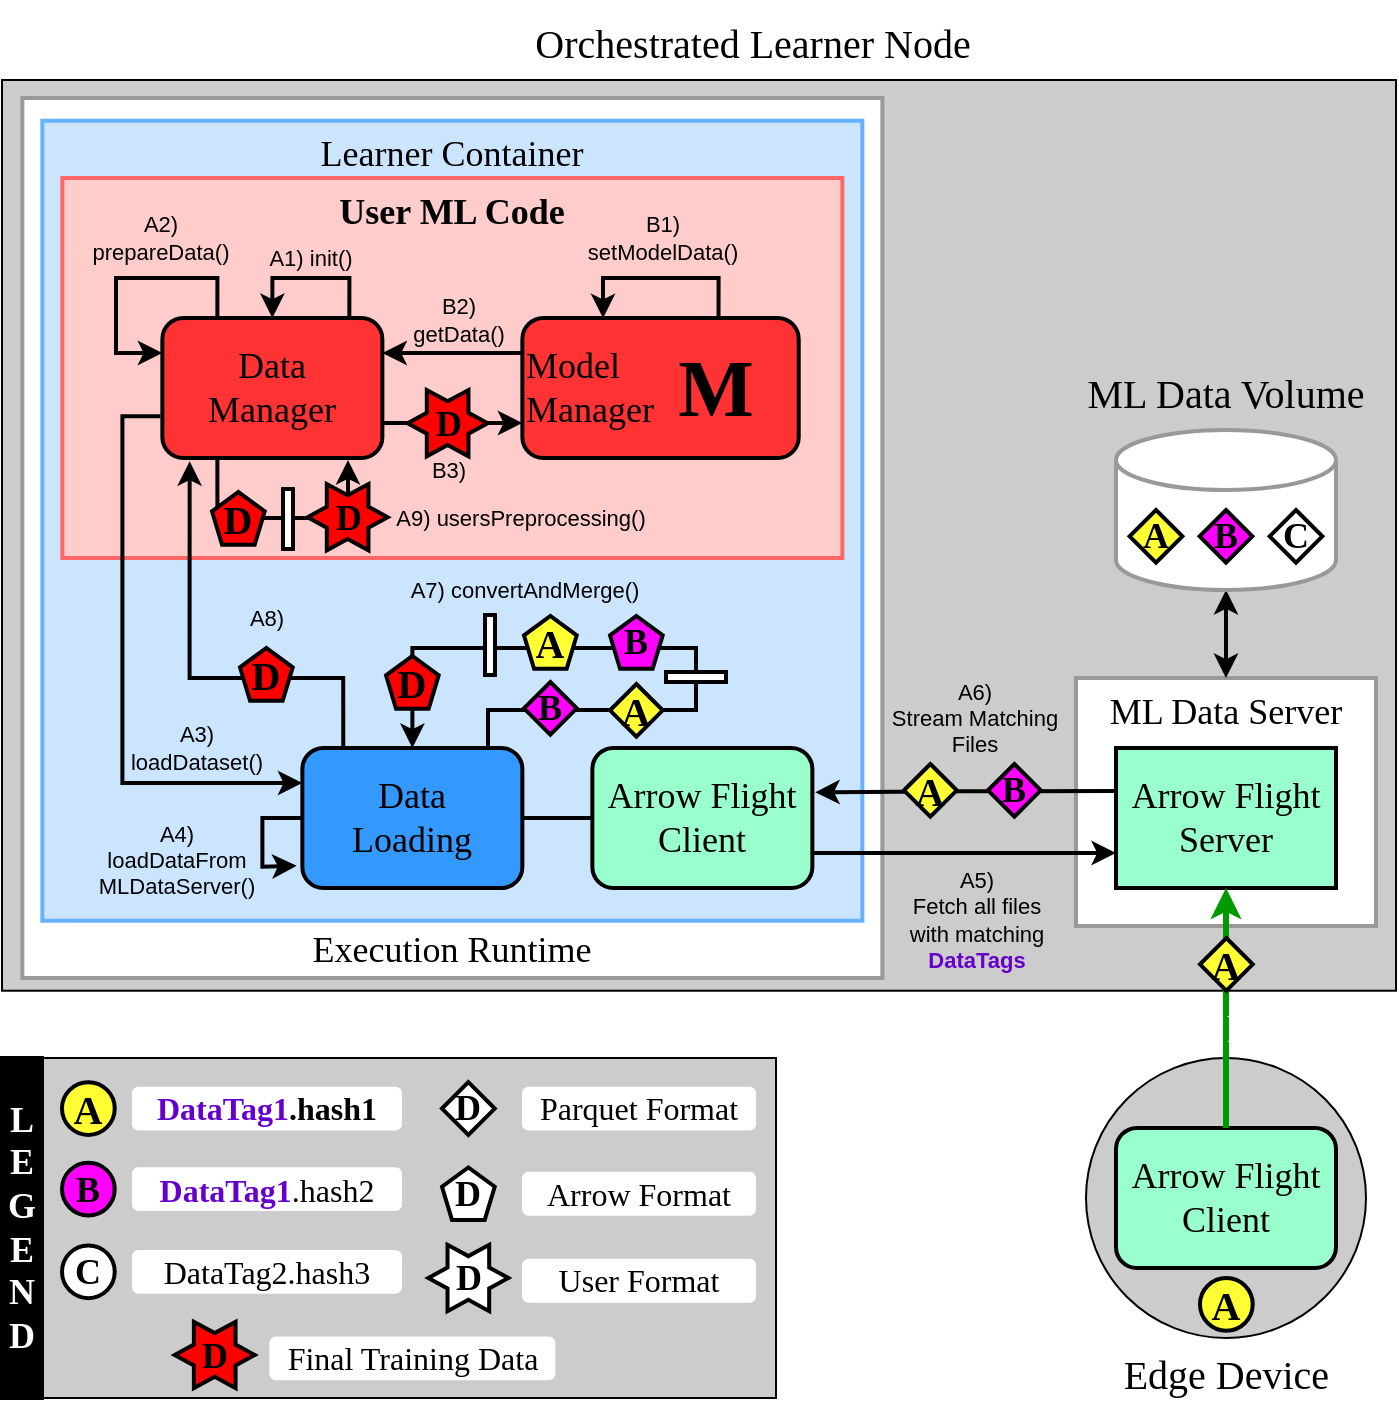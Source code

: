 <mxfile version="25.0.2">
  <diagram name="Page-1" id="QbVM-qhq_BF2LXNoguQ5">
    <mxGraphModel dx="1195" dy="697" grid="1" gridSize="10" guides="1" tooltips="1" connect="1" arrows="1" fold="1" page="1" pageScale="1" pageWidth="850" pageHeight="1100" math="0" shadow="0">
      <root>
        <mxCell id="0" />
        <mxCell id="1" parent="0" />
        <mxCell id="mEob46jThGOG9od_VYb--470" value="Orchestrated Learner Node" style="text;align=center;verticalAlign=middle;resizable=0;points=[];autosize=1;strokeColor=none;fillColor=none;fontStyle=0;fontSize=20;fontFamily=CMU Sans Serif;" vertex="1" parent="1">
          <mxGeometry x="383.5" y="71" width="250" height="40" as="geometry" />
        </mxCell>
        <mxCell id="mEob46jThGOG9od_VYb--464" value="" style="rounded=0;whiteSpace=wrap;html=1;fontStyle=0;fontFamily=CMU Sans Serif;fillColor=#cccccc;" vertex="1" parent="1">
          <mxGeometry x="133" y="111" width="697" height="455.36" as="geometry" />
        </mxCell>
        <mxCell id="mEob46jThGOG9od_VYb--539" value="" style="rounded=0;whiteSpace=wrap;html=1;fontStyle=0;fontFamily=CMU Sans Serif;fillColor=#CCCCCC;shape=ellipse;perimeter=ellipsePerimeter;aspect=fixed;" vertex="1" parent="1">
          <mxGeometry x="675" y="600" width="140" height="140" as="geometry" />
        </mxCell>
        <mxCell id="mEob46jThGOG9od_VYb--540" value="Edge Device" style="text;align=center;verticalAlign=middle;resizable=0;points=[];autosize=1;strokeColor=none;fillColor=none;fontStyle=0;fontSize=20;fontFamily=CMU Sans Serif;" vertex="1" parent="1">
          <mxGeometry x="680.18" y="736.36" width="130" height="40" as="geometry" />
        </mxCell>
        <mxCell id="mEob46jThGOG9od_VYb--538" value="&lt;font color=&quot;#000000&quot; style=&quot;font-size: 18px;&quot;&gt;Arrow Flight&lt;/font&gt;&lt;div&gt;&lt;font color=&quot;#000000&quot; style=&quot;font-size: 18px;&quot;&gt;Client&lt;/font&gt;&lt;/div&gt;" style="rounded=1;whiteSpace=wrap;html=1;fillColor=#99FFCC;strokeColor=#000000;fontStyle=0;fontFamily=CMU Sans Serif;strokeWidth=2;" vertex="1" parent="1">
          <mxGeometry x="690" y="635" width="110" height="70" as="geometry" />
        </mxCell>
        <mxCell id="mEob46jThGOG9od_VYb--541" value="&lt;font color=&quot;#000000&quot; style=&quot;font-size: 18px;&quot;&gt;ML Data Server&lt;/font&gt;" style="rounded=0;whiteSpace=wrap;html=1;fillColor=#FFFFFF;strokeColor=#999999;fontStyle=0;fontFamily=CMU Sans Serif;strokeWidth=2;verticalAlign=top;" vertex="1" parent="1">
          <mxGeometry x="670" y="410" width="150" height="124" as="geometry" />
        </mxCell>
        <mxCell id="mEob46jThGOG9od_VYb--546" style="edgeStyle=orthogonalEdgeStyle;rounded=0;orthogonalLoop=1;jettySize=auto;html=1;entryX=0.5;entryY=0;entryDx=0;entryDy=0;fontColor=#000000;strokeColor=#000000;startArrow=classic;startFill=1;strokeWidth=2;fontFamily=CMU Sans Serif;" edge="1" parent="1" source="mEob46jThGOG9od_VYb--542" target="mEob46jThGOG9od_VYb--541">
          <mxGeometry relative="1" as="geometry" />
        </mxCell>
        <mxCell id="mEob46jThGOG9od_VYb--542" value="" style="rounded=0;whiteSpace=wrap;html=1;fillColor=#FFFFFF;strokeColor=#999999;fontStyle=0;fontFamily=CMU Sans Serif;strokeWidth=2;shape=cylinder3;boundedLbl=1;backgroundOutline=1;size=15;" vertex="1" parent="1">
          <mxGeometry x="690" y="286" width="110" height="80" as="geometry" />
        </mxCell>
        <mxCell id="mEob46jThGOG9od_VYb--545" value="&lt;font color=&quot;#000000&quot; style=&quot;font-size: 18px;&quot;&gt;Arrow Flight&lt;/font&gt;&lt;div&gt;&lt;font color=&quot;#000000&quot; style=&quot;font-size: 18px;&quot;&gt;Server&lt;/font&gt;&lt;/div&gt;" style="rounded=0;whiteSpace=wrap;html=1;fillColor=#99FFCC;strokeColor=#000000;fontStyle=0;fontFamily=CMU Sans Serif;strokeWidth=2;" vertex="1" parent="1">
          <mxGeometry x="690" y="445" width="110" height="70" as="geometry" />
        </mxCell>
        <mxCell id="mEob46jThGOG9od_VYb--547" style="edgeStyle=orthogonalEdgeStyle;rounded=0;orthogonalLoop=1;jettySize=auto;html=1;entryX=0.5;entryY=1;entryDx=0;entryDy=0;strokeWidth=3;strokeColor=#009900;fontFamily=CMU Sans Serif;exitX=0.5;exitY=0;exitDx=0;exitDy=0;" edge="1" parent="1" source="mEob46jThGOG9od_VYb--538" target="mEob46jThGOG9od_VYb--545">
          <mxGeometry relative="1" as="geometry" />
        </mxCell>
        <mxCell id="mEob46jThGOG9od_VYb--548" value="&lt;font color=&quot;#000000&quot; style=&quot;font-size: 18px;&quot;&gt;Execution Runtime&lt;/font&gt;" style="rounded=0;whiteSpace=wrap;html=1;fillColor=#FFFFFF;strokeColor=#999999;fontStyle=0;fontFamily=CMU Sans Serif;strokeWidth=2;verticalAlign=bottom;" vertex="1" parent="1">
          <mxGeometry x="143.18" y="120" width="430" height="440" as="geometry" />
        </mxCell>
        <mxCell id="mEob46jThGOG9od_VYb--549" value="&lt;font color=&quot;#000000&quot; style=&quot;font-size: 18px;&quot;&gt;Learner Container&lt;/font&gt;" style="rounded=0;whiteSpace=wrap;html=1;fillColor=#CCE5FF;strokeColor=#66B2FF;fontStyle=0;fontFamily=CMU Sans Serif;strokeWidth=2;verticalAlign=top;" vertex="1" parent="1">
          <mxGeometry x="153.18" y="131.36" width="410" height="400" as="geometry" />
        </mxCell>
        <mxCell id="mEob46jThGOG9od_VYb--550" value="&lt;font color=&quot;#000000&quot; style=&quot;font-size: 18px;&quot;&gt;&lt;b&gt;User ML Code&lt;/b&gt;&lt;/font&gt;" style="rounded=0;whiteSpace=wrap;html=1;fillColor=#FFCCCC;strokeColor=#FF6666;fontStyle=0;fontFamily=CMU Sans Serif;strokeWidth=2;verticalAlign=top;" vertex="1" parent="1">
          <mxGeometry x="163.18" y="160" width="390" height="190" as="geometry" />
        </mxCell>
        <mxCell id="mEob46jThGOG9od_VYb--557" style="edgeStyle=orthogonalEdgeStyle;rounded=0;orthogonalLoop=1;jettySize=auto;html=1;entryX=1;entryY=0.5;entryDx=0;entryDy=0;strokeWidth=2;strokeColor=#000000;endArrow=none;endFill=0;fontFamily=CMU Sans Serif;" edge="1" parent="1" source="mEob46jThGOG9od_VYb--552" target="mEob46jThGOG9od_VYb--553">
          <mxGeometry relative="1" as="geometry" />
        </mxCell>
        <mxCell id="mEob46jThGOG9od_VYb--623" style="edgeStyle=orthogonalEdgeStyle;rounded=0;orthogonalLoop=1;jettySize=auto;html=1;entryX=0;entryY=0.75;entryDx=0;entryDy=0;exitX=1;exitY=0.75;exitDx=0;exitDy=0;strokeWidth=2;strokeColor=#000000;" edge="1" parent="1" source="mEob46jThGOG9od_VYb--552" target="mEob46jThGOG9od_VYb--545">
          <mxGeometry relative="1" as="geometry" />
        </mxCell>
        <mxCell id="mEob46jThGOG9od_VYb--624" value="A5)&lt;br&gt;Fetch all files&lt;br&gt;with matching&lt;br&gt;&lt;b&gt;&lt;font color=&quot;#6600cc&quot;&gt;DataTags&lt;/font&gt;&lt;/b&gt;" style="edgeLabel;html=1;align=center;verticalAlign=middle;resizable=0;points=[];fontColor=#000000;labelBackgroundColor=none;" vertex="1" connectable="0" parent="mEob46jThGOG9od_VYb--623">
          <mxGeometry x="0.189" y="-1" relative="1" as="geometry">
            <mxPoint x="-9" y="32" as="offset" />
          </mxGeometry>
        </mxCell>
        <mxCell id="mEob46jThGOG9od_VYb--552" value="&lt;font color=&quot;#000000&quot; style=&quot;font-size: 18px;&quot;&gt;Arrow Flight&lt;/font&gt;&lt;div&gt;&lt;font color=&quot;#000000&quot; style=&quot;font-size: 18px;&quot;&gt;Client&lt;/font&gt;&lt;/div&gt;" style="rounded=1;whiteSpace=wrap;html=1;fillColor=#99FFCC;strokeColor=#000000;fontStyle=0;fontFamily=CMU Sans Serif;strokeWidth=2;" vertex="1" parent="1">
          <mxGeometry x="428.18" y="445" width="110" height="70" as="geometry" />
        </mxCell>
        <mxCell id="mEob46jThGOG9od_VYb--629" style="edgeStyle=orthogonalEdgeStyle;rounded=0;orthogonalLoop=1;jettySize=auto;html=1;strokeWidth=2;strokeColor=#000000;" edge="1" parent="1" source="mEob46jThGOG9od_VYb--553">
          <mxGeometry relative="1" as="geometry">
            <mxPoint x="280.333" y="503.905" as="targetPoint" />
          </mxGeometry>
        </mxCell>
        <mxCell id="mEob46jThGOG9od_VYb--630" value="A4)&lt;br&gt;loadDataFrom&lt;br&gt;MLDataServer()" style="edgeLabel;html=1;align=center;verticalAlign=middle;resizable=0;points=[];labelBackgroundColor=none;fontColor=#000000;" vertex="1" connectable="0" parent="mEob46jThGOG9od_VYb--629">
          <mxGeometry x="0.025" y="2" relative="1" as="geometry">
            <mxPoint x="-45" y="9" as="offset" />
          </mxGeometry>
        </mxCell>
        <mxCell id="mEob46jThGOG9od_VYb--634" style="edgeStyle=orthogonalEdgeStyle;rounded=0;orthogonalLoop=1;jettySize=auto;html=1;strokeWidth=2;strokeColor=#000000;startArrow=classic;startFill=1;endArrow=none;endFill=0;" edge="1" parent="1" source="mEob46jThGOG9od_VYb--553">
          <mxGeometry relative="1" as="geometry">
            <mxPoint x="376" y="444" as="targetPoint" />
            <Array as="points">
              <mxPoint x="338" y="395" />
              <mxPoint x="480" y="395" />
              <mxPoint x="480" y="426" />
              <mxPoint x="376" y="426" />
            </Array>
          </mxGeometry>
        </mxCell>
        <mxCell id="mEob46jThGOG9od_VYb--658" value="A7) convertAndMerge()" style="edgeLabel;html=1;align=center;verticalAlign=middle;resizable=0;points=[];labelBackgroundColor=none;fontColor=#000000;" vertex="1" connectable="0" parent="mEob46jThGOG9od_VYb--634">
          <mxGeometry x="0.965" y="-1" relative="1" as="geometry">
            <mxPoint x="19" y="-72" as="offset" />
          </mxGeometry>
        </mxCell>
        <mxCell id="mEob46jThGOG9od_VYb--553" value="&lt;font color=&quot;#000000&quot;&gt;&lt;span style=&quot;font-size: 18px;&quot;&gt;Data&lt;br&gt;Loading&lt;/span&gt;&lt;/font&gt;" style="rounded=1;whiteSpace=wrap;html=1;fillColor=#3399FF;strokeColor=#000000;fontStyle=0;fontFamily=CMU Sans Serif;strokeWidth=2;" vertex="1" parent="1">
          <mxGeometry x="283.18" y="445" width="110" height="70" as="geometry" />
        </mxCell>
        <mxCell id="mEob46jThGOG9od_VYb--558" style="edgeStyle=orthogonalEdgeStyle;rounded=0;orthogonalLoop=1;jettySize=auto;html=1;startArrow=classic;startFill=1;strokeColor=#000000;strokeWidth=2;fontFamily=CMU Sans Serif;entryX=0.186;entryY=-0.003;entryDx=0;entryDy=0;entryPerimeter=0;exitX=0.124;exitY=1.023;exitDx=0;exitDy=0;exitPerimeter=0;endArrow=none;endFill=0;" edge="1" parent="1" source="mEob46jThGOG9od_VYb--554" target="mEob46jThGOG9od_VYb--553">
          <mxGeometry relative="1" as="geometry">
            <Array as="points">
              <mxPoint x="227" y="410" />
              <mxPoint x="304" y="410" />
            </Array>
          </mxGeometry>
        </mxCell>
        <mxCell id="mEob46jThGOG9od_VYb--657" value="&lt;font color=&quot;#000000&quot;&gt;A8)&lt;/font&gt;" style="edgeLabel;html=1;align=center;verticalAlign=middle;resizable=0;points=[];labelBackgroundColor=none;" vertex="1" connectable="0" parent="mEob46jThGOG9od_VYb--558">
          <mxGeometry x="-0.178" relative="1" as="geometry">
            <mxPoint x="38" y="-12" as="offset" />
          </mxGeometry>
        </mxCell>
        <mxCell id="mEob46jThGOG9od_VYb--559" style="edgeStyle=orthogonalEdgeStyle;rounded=0;orthogonalLoop=1;jettySize=auto;html=1;exitX=1;exitY=0.75;exitDx=0;exitDy=0;entryX=0;entryY=0.75;entryDx=0;entryDy=0;startArrow=none;startFill=0;strokeColor=#000000;strokeWidth=2;fontFamily=CMU Sans Serif;" edge="1" parent="1" source="mEob46jThGOG9od_VYb--554" target="mEob46jThGOG9od_VYb--555">
          <mxGeometry relative="1" as="geometry" />
        </mxCell>
        <mxCell id="mEob46jThGOG9od_VYb--670" value="B3)" style="edgeLabel;html=1;align=center;verticalAlign=middle;resizable=0;points=[];labelBackgroundColor=none;fontColor=#000000;" vertex="1" connectable="0" parent="mEob46jThGOG9od_VYb--559">
          <mxGeometry x="-0.835" y="1" relative="1" as="geometry">
            <mxPoint x="27" y="24" as="offset" />
          </mxGeometry>
        </mxCell>
        <mxCell id="mEob46jThGOG9od_VYb--659" style="edgeStyle=orthogonalEdgeStyle;rounded=0;orthogonalLoop=1;jettySize=auto;html=1;entryX=0;entryY=0.25;entryDx=0;entryDy=0;exitX=-0.009;exitY=0.702;exitDx=0;exitDy=0;exitPerimeter=0;strokeWidth=2;strokeColor=#000000;" edge="1" parent="1" source="mEob46jThGOG9od_VYb--554" target="mEob46jThGOG9od_VYb--553">
          <mxGeometry relative="1" as="geometry" />
        </mxCell>
        <mxCell id="mEob46jThGOG9od_VYb--660" value="A3)&lt;br&gt;loadDataset()" style="edgeLabel;html=1;align=center;verticalAlign=middle;resizable=0;points=[];labelBackgroundColor=none;fontColor=#000000;" vertex="1" connectable="0" parent="mEob46jThGOG9od_VYb--659">
          <mxGeometry x="0.101" y="-1" relative="1" as="geometry">
            <mxPoint x="38" y="24" as="offset" />
          </mxGeometry>
        </mxCell>
        <mxCell id="mEob46jThGOG9od_VYb--554" value="&lt;font color=&quot;#000000&quot;&gt;&lt;span style=&quot;font-size: 18px;&quot;&gt;Data&lt;br&gt;Manager&lt;/span&gt;&lt;/font&gt;" style="rounded=1;whiteSpace=wrap;html=1;fillColor=#FF3333;strokeColor=#000000;fontStyle=0;fontFamily=CMU Sans Serif;strokeWidth=2;" vertex="1" parent="1">
          <mxGeometry x="213.18" y="230" width="110" height="70" as="geometry" />
        </mxCell>
        <mxCell id="mEob46jThGOG9od_VYb--617" style="edgeStyle=orthogonalEdgeStyle;rounded=0;orthogonalLoop=1;jettySize=auto;html=1;entryX=1;entryY=0.25;entryDx=0;entryDy=0;exitX=0;exitY=0.25;exitDx=0;exitDy=0;strokeWidth=2;strokeColor=#000000;" edge="1" parent="1" source="mEob46jThGOG9od_VYb--555" target="mEob46jThGOG9od_VYb--554">
          <mxGeometry relative="1" as="geometry" />
        </mxCell>
        <mxCell id="mEob46jThGOG9od_VYb--618" value="B2)&lt;br&gt;getData()" style="edgeLabel;html=1;align=center;verticalAlign=middle;resizable=0;points=[];labelBackgroundColor=none;fontColor=#000000;" vertex="1" connectable="0" parent="mEob46jThGOG9od_VYb--617">
          <mxGeometry x="-0.067" y="-2" relative="1" as="geometry">
            <mxPoint y="-15" as="offset" />
          </mxGeometry>
        </mxCell>
        <mxCell id="mEob46jThGOG9od_VYb--555" value="&lt;font color=&quot;#000000&quot;&gt;&lt;span style=&quot;font-size: 18px;&quot;&gt;Model&lt;br&gt;Manager&lt;/span&gt;&lt;/font&gt;" style="rounded=1;whiteSpace=wrap;html=1;fillColor=#FF3333;strokeColor=#000000;fontStyle=0;fontFamily=CMU Sans Serif;strokeWidth=2;align=left;" vertex="1" parent="1">
          <mxGeometry x="393.18" y="230" width="138.18" height="70" as="geometry" />
        </mxCell>
        <mxCell id="mEob46jThGOG9od_VYb--556" style="edgeStyle=orthogonalEdgeStyle;rounded=0;orthogonalLoop=1;jettySize=auto;html=1;entryX=1.013;entryY=0.316;entryDx=0;entryDy=0;strokeWidth=2;strokeColor=#000000;fontFamily=CMU Sans Serif;exitX=0.001;exitY=0.308;exitDx=0;exitDy=0;exitPerimeter=0;entryPerimeter=0;" edge="1" parent="1" source="mEob46jThGOG9od_VYb--545" target="mEob46jThGOG9od_VYb--552">
          <mxGeometry relative="1" as="geometry" />
        </mxCell>
        <mxCell id="mEob46jThGOG9od_VYb--625" value="A6)&lt;br&gt;Stream Matching&lt;br&gt;Files" style="edgeLabel;html=1;align=center;verticalAlign=middle;resizable=0;points=[];labelBackgroundColor=none;fontColor=#000000;" vertex="1" connectable="0" parent="mEob46jThGOG9od_VYb--556">
          <mxGeometry x="-0.05" y="-1" relative="1" as="geometry">
            <mxPoint y="-36" as="offset" />
          </mxGeometry>
        </mxCell>
        <mxCell id="mEob46jThGOG9od_VYb--562" value="&lt;b&gt;&lt;font face=&quot;CMU Sans Serif&quot; style=&quot;font-size: 20px;&quot; color=&quot;#000000&quot;&gt;A&lt;/font&gt;&lt;/b&gt;" style="ellipse;whiteSpace=wrap;html=1;aspect=fixed;fillColor=#FFFF33;strokeColor=#000000;strokeWidth=2;" vertex="1" parent="1">
          <mxGeometry x="732.0" y="710" width="26.36" height="26.36" as="geometry" />
        </mxCell>
        <mxCell id="mEob46jThGOG9od_VYb--563" value="ML Data Volume" style="text;align=center;verticalAlign=middle;resizable=0;points=[];autosize=1;strokeColor=none;fillColor=none;fontStyle=0;fontSize=20;fontFamily=CMU Sans Serif;fontColor=#000000;" vertex="1" parent="1">
          <mxGeometry x="660" y="246" width="170" height="40" as="geometry" />
        </mxCell>
        <mxCell id="mEob46jThGOG9od_VYb--564" value="&lt;b&gt;&lt;font face=&quot;CMU Sans Serif&quot; style=&quot;font-size: 18px;&quot; color=&quot;#000000&quot;&gt;A&lt;/font&gt;&lt;/b&gt;" style="whiteSpace=wrap;html=1;aspect=fixed;fillColor=#FFFF33;strokeColor=#000000;strokeWidth=2;shape=rhombus;perimeter=rhombusPerimeter;" vertex="1" parent="1">
          <mxGeometry x="696.82" y="326" width="26.36" height="26.36" as="geometry" />
        </mxCell>
        <mxCell id="mEob46jThGOG9od_VYb--565" value="&lt;b&gt;&lt;font face=&quot;CMU Sans Serif&quot; style=&quot;font-size: 18px;&quot; color=&quot;#000000&quot;&gt;B&lt;/font&gt;&lt;/b&gt;" style="whiteSpace=wrap;html=1;aspect=fixed;fillColor=#FF00FF;strokeColor=#000000;strokeWidth=2;shape=rhombus;perimeter=rhombusPerimeter;" vertex="1" parent="1">
          <mxGeometry x="731.82" y="326" width="26.36" height="26.36" as="geometry" />
        </mxCell>
        <mxCell id="mEob46jThGOG9od_VYb--566" value="&lt;b&gt;&lt;font face=&quot;CMU Sans Serif&quot; style=&quot;font-size: 18px;&quot; color=&quot;#000000&quot;&gt;C&lt;/font&gt;&lt;/b&gt;" style="whiteSpace=wrap;html=1;aspect=fixed;fillColor=#FFFFFF;strokeColor=#000000;strokeWidth=2;shape=rhombus;perimeter=rhombusPerimeter;verticalAlign=middle;" vertex="1" parent="1">
          <mxGeometry x="766.82" y="326" width="26.36" height="26.36" as="geometry" />
        </mxCell>
        <mxCell id="mEob46jThGOG9od_VYb--569" value="&lt;b&gt;&lt;font face=&quot;CMU Sans Serif&quot; style=&quot;font-size: 20px;&quot; color=&quot;#000000&quot;&gt;A&lt;/font&gt;&lt;/b&gt;" style="whiteSpace=wrap;html=1;aspect=fixed;fillColor=#FFFF33;strokeColor=#000000;strokeWidth=2;shape=rhombus;perimeter=rhombusPerimeter;" vertex="1" parent="1">
          <mxGeometry x="732.0" y="540" width="26.36" height="26.36" as="geometry" />
        </mxCell>
        <mxCell id="mEob46jThGOG9od_VYb--570" value="Stream File" style="text;align=center;verticalAlign=middle;resizable=0;points=[];autosize=1;strokeColor=none;fillColor=none;fontStyle=0;fontSize=20;fontFamily=CMU Sans Serif;fontColor=#FFFFFF;" vertex="1" parent="1">
          <mxGeometry x="670" y="563" width="120" height="40" as="geometry" />
        </mxCell>
        <mxCell id="mEob46jThGOG9od_VYb--571" value="" style="rounded=0;whiteSpace=wrap;html=1;fontStyle=0;fontFamily=CMU Sans Serif;fillColor=#cccccc;" vertex="1" parent="1">
          <mxGeometry x="133" y="600" width="387" height="170" as="geometry" />
        </mxCell>
        <mxCell id="mEob46jThGOG9od_VYb--572" value="&lt;span style=&quot;font-size: 18px;&quot;&gt;&lt;b style=&quot;&quot;&gt;&lt;font color=&quot;#ffffff&quot;&gt;L&lt;br&gt;E&lt;br&gt;G&lt;br&gt;E&lt;br&gt;N&lt;br&gt;D&lt;/font&gt;&lt;/b&gt;&lt;/span&gt;" style="rounded=0;whiteSpace=wrap;html=1;fillColor=#000000;strokeColor=#000000;fontStyle=0;fontFamily=CMU Sans Serif;strokeWidth=2;" vertex="1" parent="1">
          <mxGeometry x="133" y="600" width="20" height="170" as="geometry" />
        </mxCell>
        <mxCell id="mEob46jThGOG9od_VYb--573" value="&lt;b&gt;&lt;font face=&quot;CMU Sans Serif&quot; style=&quot;font-size: 20px;&quot; color=&quot;#000000&quot;&gt;A&lt;/font&gt;&lt;/b&gt;" style="ellipse;whiteSpace=wrap;html=1;aspect=fixed;fillColor=#FFFF33;strokeColor=#000000;strokeWidth=2;" vertex="1" parent="1">
          <mxGeometry x="163.0" y="612.09" width="26.36" height="26.36" as="geometry" />
        </mxCell>
        <mxCell id="mEob46jThGOG9od_VYb--574" value="&lt;b&gt;&lt;font face=&quot;CMU Sans Serif&quot; style=&quot;font-size: 18px;&quot; color=&quot;#000000&quot;&gt;B&lt;/font&gt;&lt;/b&gt;" style="whiteSpace=wrap;html=1;aspect=fixed;fillColor=#FF00FF;strokeColor=#000000;strokeWidth=2;shape=ellipse;perimeter=ellipsePerimeter;" vertex="1" parent="1">
          <mxGeometry x="163.0" y="652.37" width="26.36" height="26.36" as="geometry" />
        </mxCell>
        <mxCell id="mEob46jThGOG9od_VYb--575" value="&lt;b&gt;&lt;font face=&quot;CMU Sans Serif&quot; style=&quot;font-size: 18px;&quot; color=&quot;#000000&quot;&gt;C&lt;/font&gt;&lt;/b&gt;" style="whiteSpace=wrap;html=1;aspect=fixed;fillColor=#FFFFFF;strokeColor=#000000;strokeWidth=2;shape=ellipse;verticalAlign=middle;perimeter=ellipsePerimeter;" vertex="1" parent="1">
          <mxGeometry x="163.0" y="693.73" width="26.36" height="26.36" as="geometry" />
        </mxCell>
        <mxCell id="mEob46jThGOG9od_VYb--576" value="&lt;b&gt;&lt;font face=&quot;CMU Sans Serif&quot; style=&quot;font-size: 18px;&quot; color=&quot;#000000&quot;&gt;D&lt;/font&gt;&lt;/b&gt;" style="whiteSpace=wrap;html=1;aspect=fixed;fillColor=#FFFFFF;strokeColor=#000000;strokeWidth=2;shape=rhombus;perimeter=rhombusPerimeter;verticalAlign=middle;" vertex="1" parent="1">
          <mxGeometry x="353.0" y="612.1" width="26.36" height="26.36" as="geometry" />
        </mxCell>
        <mxCell id="mEob46jThGOG9od_VYb--582" value="&lt;b&gt;&lt;font face=&quot;CMU Sans Serif&quot; style=&quot;font-size: 18px;&quot; color=&quot;#000000&quot;&gt;D&lt;/font&gt;&lt;/b&gt;" style="whiteSpace=wrap;html=1;aspect=fixed;fillColor=#FFFFFF;strokeColor=#000000;strokeWidth=2;shape=mxgraph.basic.pentagon;verticalAlign=middle;" vertex="1" parent="1">
          <mxGeometry x="353" y="654.69" width="26.36" height="26.36" as="geometry" />
        </mxCell>
        <mxCell id="mEob46jThGOG9od_VYb--591" value="&lt;font style=&quot;font-size: 16px;&quot;&gt;&lt;b style=&quot;&quot;&gt;&lt;font color=&quot;#6600cc&quot;&gt;DataTag1&lt;/font&gt;&lt;font color=&quot;#000000&quot;&gt;.hash1&lt;/font&gt;&lt;/b&gt;&lt;/font&gt;" style="rounded=1;whiteSpace=wrap;html=1;fillColor=#FFFFFF;strokeColor=none;fontStyle=0;fontFamily=CMU Sans Serif;strokeWidth=2;verticalAlign=middle;" vertex="1" parent="1">
          <mxGeometry x="198" y="614.32" width="135" height="21.91" as="geometry" />
        </mxCell>
        <mxCell id="mEob46jThGOG9od_VYb--594" value="&lt;font style=&quot;font-size: 16px;&quot;&gt;&lt;b style=&quot;&quot;&gt;&lt;font color=&quot;#6600cc&quot;&gt;DataTag1&lt;/font&gt;&lt;/b&gt;&lt;font color=&quot;#000000&quot;&gt;.hash2&lt;/font&gt;&lt;/font&gt;" style="rounded=1;whiteSpace=wrap;html=1;fillColor=#FFFFFF;strokeColor=none;fontStyle=0;fontFamily=CMU Sans Serif;strokeWidth=2;verticalAlign=middle;" vertex="1" parent="1">
          <mxGeometry x="198" y="654.59" width="135" height="21.91" as="geometry" />
        </mxCell>
        <mxCell id="mEob46jThGOG9od_VYb--595" value="&lt;font color=&quot;#000000&quot; style=&quot;font-size: 16px;&quot;&gt;DataTag2.hash3&lt;/font&gt;" style="rounded=1;whiteSpace=wrap;html=1;fillColor=#FFFFFF;strokeColor=none;fontStyle=0;fontFamily=CMU Sans Serif;strokeWidth=2;verticalAlign=middle;" vertex="1" parent="1">
          <mxGeometry x="198" y="695.96" width="135" height="21.91" as="geometry" />
        </mxCell>
        <mxCell id="mEob46jThGOG9od_VYb--598" value="" style="group" vertex="1" connectable="0" parent="1">
          <mxGeometry x="346.18" y="690" width="40" height="40" as="geometry" />
        </mxCell>
        <mxCell id="mEob46jThGOG9od_VYb--589" value="" style="verticalLabelPosition=bottom;verticalAlign=top;html=1;shape=mxgraph.basic.6_point_star;fillColor=#FFFFFF;strokeColor=#000000;strokeWidth=2;" vertex="1" parent="mEob46jThGOG9od_VYb--598">
          <mxGeometry y="3.41" width="40" height="33.18" as="geometry" />
        </mxCell>
        <mxCell id="mEob46jThGOG9od_VYb--590" value="&lt;b&gt;&lt;font style=&quot;font-size: 18px;&quot; color=&quot;#000000&quot; face=&quot;CMU Sans Serif&quot;&gt;D&lt;/font&gt;&lt;/b&gt;" style="text;html=1;align=center;verticalAlign=middle;resizable=0;points=[];autosize=1;strokeColor=none;fillColor=none;" vertex="1" parent="mEob46jThGOG9od_VYb--598">
          <mxGeometry width="40" height="40" as="geometry" />
        </mxCell>
        <mxCell id="mEob46jThGOG9od_VYb--602" value="&lt;font color=&quot;#000000&quot;&gt;&lt;span style=&quot;font-size: 16px;&quot;&gt;Final Training Data&lt;/span&gt;&lt;/font&gt;" style="rounded=1;whiteSpace=wrap;html=1;fillColor=#FFFFFF;strokeColor=none;fontStyle=0;fontFamily=CMU Sans Serif;strokeWidth=2;verticalAlign=middle;" vertex="1" parent="1">
          <mxGeometry x="266.68" y="739.23" width="143" height="21.91" as="geometry" />
        </mxCell>
        <mxCell id="mEob46jThGOG9od_VYb--603" value="&lt;font color=&quot;#000000&quot; style=&quot;font-size: 16px;&quot;&gt;Parquet Format&lt;/font&gt;" style="rounded=1;whiteSpace=wrap;html=1;fillColor=#FFFFFF;strokeColor=none;fontStyle=0;fontFamily=CMU Sans Serif;strokeWidth=2;verticalAlign=middle;" vertex="1" parent="1">
          <mxGeometry x="393" y="614.33" width="117" height="21.91" as="geometry" />
        </mxCell>
        <mxCell id="mEob46jThGOG9od_VYb--604" value="&lt;font color=&quot;#000000&quot; style=&quot;font-size: 16px;&quot;&gt;Arrow Format&lt;/font&gt;" style="rounded=1;whiteSpace=wrap;html=1;fillColor=#FFFFFF;strokeColor=none;fontStyle=0;fontFamily=CMU Sans Serif;strokeWidth=2;verticalAlign=middle;" vertex="1" parent="1">
          <mxGeometry x="393" y="656.91" width="117" height="21.91" as="geometry" />
        </mxCell>
        <mxCell id="mEob46jThGOG9od_VYb--605" value="&lt;font color=&quot;#000000&quot; style=&quot;font-size: 16px;&quot;&gt;User Format&lt;/font&gt;" style="rounded=1;whiteSpace=wrap;html=1;fillColor=#FFFFFF;strokeColor=none;fontStyle=0;fontFamily=CMU Sans Serif;strokeWidth=2;verticalAlign=middle;" vertex="1" parent="1">
          <mxGeometry x="393" y="700.41" width="117" height="21.91" as="geometry" />
        </mxCell>
        <mxCell id="mEob46jThGOG9od_VYb--607" value="M" style="text;align=center;verticalAlign=middle;resizable=0;points=[];autosize=1;strokeColor=none;fillColor=none;fontStyle=1;fontSize=40;fontFamily=CMU Sans Serif;" vertex="1" parent="1">
          <mxGeometry x="460" y="230" width="60" height="60" as="geometry" />
        </mxCell>
        <mxCell id="mEob46jThGOG9od_VYb--608" style="edgeStyle=orthogonalEdgeStyle;rounded=0;orthogonalLoop=1;jettySize=auto;html=1;entryX=0.292;entryY=0.001;entryDx=0;entryDy=0;entryPerimeter=0;exitX=0.521;exitY=-0.014;exitDx=0;exitDy=0;exitPerimeter=0;strokeWidth=2;strokeColor=#000000;" edge="1" parent="1" source="mEob46jThGOG9od_VYb--607" target="mEob46jThGOG9od_VYb--555">
          <mxGeometry relative="1" as="geometry" />
        </mxCell>
        <mxCell id="mEob46jThGOG9od_VYb--614" value="B1)&lt;br&gt;setModelData()" style="edgeLabel;html=1;align=center;verticalAlign=middle;resizable=0;points=[];labelBackgroundColor=none;fontColor=#000000;" vertex="1" connectable="0" parent="mEob46jThGOG9od_VYb--608">
          <mxGeometry x="-0.019" relative="1" as="geometry">
            <mxPoint y="-20" as="offset" />
          </mxGeometry>
        </mxCell>
        <mxCell id="mEob46jThGOG9od_VYb--612" style="edgeStyle=orthogonalEdgeStyle;rounded=0;orthogonalLoop=1;jettySize=auto;html=1;strokeColor=#000000;startArrow=classic;startFill=1;endArrow=none;endFill=0;strokeWidth=2;exitX=0.5;exitY=0;exitDx=0;exitDy=0;entryX=0.85;entryY=0.005;entryDx=0;entryDy=0;entryPerimeter=0;" edge="1" parent="1" source="mEob46jThGOG9od_VYb--554" target="mEob46jThGOG9od_VYb--554">
          <mxGeometry relative="1" as="geometry">
            <mxPoint x="373" y="230" as="targetPoint" />
            <Array as="points">
              <mxPoint x="268" y="210" />
              <mxPoint x="307" y="210" />
            </Array>
          </mxGeometry>
        </mxCell>
        <mxCell id="mEob46jThGOG9od_VYb--619" value="A1) init()" style="edgeLabel;html=1;align=center;verticalAlign=middle;resizable=0;points=[];labelBackgroundColor=none;fontColor=#000000;" vertex="1" connectable="0" parent="mEob46jThGOG9od_VYb--612">
          <mxGeometry x="0.087" y="-1" relative="1" as="geometry">
            <mxPoint x="-4" y="-11" as="offset" />
          </mxGeometry>
        </mxCell>
        <mxCell id="mEob46jThGOG9od_VYb--621" style="edgeStyle=orthogonalEdgeStyle;rounded=0;orthogonalLoop=1;jettySize=auto;html=1;exitX=0.25;exitY=0;exitDx=0;exitDy=0;entryX=0;entryY=0.25;entryDx=0;entryDy=0;strokeColor=#000000;strokeWidth=2;" edge="1" parent="1" source="mEob46jThGOG9od_VYb--554" target="mEob46jThGOG9od_VYb--554">
          <mxGeometry relative="1" as="geometry">
            <mxPoint x="273" y="245" as="targetPoint" />
            <Array as="points">
              <mxPoint x="241" y="210" />
              <mxPoint x="190" y="210" />
              <mxPoint x="190" y="248" />
            </Array>
          </mxGeometry>
        </mxCell>
        <mxCell id="mEob46jThGOG9od_VYb--622" value="A2)&lt;br&gt;prepareData()" style="edgeLabel;html=1;align=center;verticalAlign=middle;resizable=0;points=[];labelBackgroundColor=none;fontColor=#000000;" vertex="1" connectable="0" parent="mEob46jThGOG9od_VYb--621">
          <mxGeometry x="-0.469" relative="1" as="geometry">
            <mxPoint x="-14" y="-20" as="offset" />
          </mxGeometry>
        </mxCell>
        <mxCell id="mEob46jThGOG9od_VYb--626" value="&lt;b&gt;&lt;font face=&quot;CMU Sans Serif&quot; style=&quot;font-size: 20px;&quot; color=&quot;#000000&quot;&gt;A&lt;/font&gt;&lt;/b&gt;" style="whiteSpace=wrap;html=1;aspect=fixed;fillColor=#FFFF33;strokeColor=#000000;strokeWidth=2;shape=rhombus;perimeter=rhombusPerimeter;" vertex="1" parent="1">
          <mxGeometry x="584.0" y="453" width="26.36" height="26.36" as="geometry" />
        </mxCell>
        <mxCell id="mEob46jThGOG9od_VYb--627" value="&lt;b&gt;&lt;font face=&quot;CMU Sans Serif&quot; style=&quot;font-size: 18px;&quot; color=&quot;#000000&quot;&gt;B&lt;/font&gt;&lt;/b&gt;" style="whiteSpace=wrap;html=1;aspect=fixed;fillColor=#FF00FF;strokeColor=#000000;strokeWidth=2;shape=rhombus;perimeter=rhombusPerimeter;" vertex="1" parent="1">
          <mxGeometry x="626" y="453" width="26.36" height="26.36" as="geometry" />
        </mxCell>
        <mxCell id="mEob46jThGOG9od_VYb--635" value="&lt;b&gt;&lt;font face=&quot;CMU Sans Serif&quot; style=&quot;font-size: 18px;&quot; color=&quot;#000000&quot;&gt;B&lt;/font&gt;&lt;/b&gt;" style="whiteSpace=wrap;html=1;aspect=fixed;fillColor=#FF00FF;strokeColor=#000000;strokeWidth=2;shape=rhombus;perimeter=rhombusPerimeter;" vertex="1" parent="1">
          <mxGeometry x="394" y="412" width="26.36" height="26.36" as="geometry" />
        </mxCell>
        <mxCell id="mEob46jThGOG9od_VYb--636" value="&lt;b&gt;&lt;font face=&quot;CMU Sans Serif&quot; style=&quot;font-size: 20px;&quot; color=&quot;#000000&quot;&gt;A&lt;/font&gt;&lt;/b&gt;" style="whiteSpace=wrap;html=1;aspect=fixed;fillColor=#FFFF33;strokeColor=#000000;strokeWidth=2;shape=rhombus;perimeter=rhombusPerimeter;" vertex="1" parent="1">
          <mxGeometry x="437.0" y="413" width="26.36" height="26.36" as="geometry" />
        </mxCell>
        <mxCell id="mEob46jThGOG9od_VYb--637" value="" style="rounded=0;whiteSpace=wrap;html=1;strokeColor=#000000;fillColor=#FFFFFF;strokeWidth=2;" vertex="1" parent="1">
          <mxGeometry x="465" y="407" width="30" height="5" as="geometry" />
        </mxCell>
        <mxCell id="mEob46jThGOG9od_VYb--638" value="&lt;b&gt;&lt;font face=&quot;CMU Sans Serif&quot; style=&quot;font-size: 18px;&quot; color=&quot;#000000&quot;&gt;B&lt;/font&gt;&lt;/b&gt;" style="whiteSpace=wrap;html=1;aspect=fixed;fillColor=#FF00FF;strokeColor=#000000;strokeWidth=2;shape=mxgraph.basic.pentagon;" vertex="1" parent="1">
          <mxGeometry x="437" y="379" width="26.36" height="26.36" as="geometry" />
        </mxCell>
        <mxCell id="mEob46jThGOG9od_VYb--639" value="&lt;b&gt;&lt;font face=&quot;CMU Sans Serif&quot; style=&quot;font-size: 20px;&quot; color=&quot;#000000&quot;&gt;A&lt;/font&gt;&lt;/b&gt;" style="whiteSpace=wrap;html=1;aspect=fixed;fillColor=#FFFF33;strokeColor=#000000;strokeWidth=2;shape=mxgraph.basic.pentagon;" vertex="1" parent="1">
          <mxGeometry x="394.0" y="379" width="26.36" height="26.36" as="geometry" />
        </mxCell>
        <mxCell id="mEob46jThGOG9od_VYb--640" value="" style="rounded=0;whiteSpace=wrap;html=1;strokeColor=#000000;fillColor=#FFFFFF;strokeWidth=2;rotation=90;" vertex="1" parent="1">
          <mxGeometry x="362" y="391" width="30" height="5" as="geometry" />
        </mxCell>
        <mxCell id="mEob46jThGOG9od_VYb--645" value="" style="group" vertex="1" connectable="0" parent="1">
          <mxGeometry x="219.36" y="722.32" width="45" height="52.36" as="geometry" />
        </mxCell>
        <mxCell id="mEob46jThGOG9od_VYb--646" value="" style="verticalLabelPosition=bottom;verticalAlign=top;html=1;shape=mxgraph.basic.6_point_star;fillColor=#FF0000;strokeColor=#000000;strokeWidth=2;" vertex="1" parent="mEob46jThGOG9od_VYb--645">
          <mxGeometry y="9.59" width="40" height="33.18" as="geometry" />
        </mxCell>
        <mxCell id="mEob46jThGOG9od_VYb--661" style="edgeStyle=orthogonalEdgeStyle;rounded=0;orthogonalLoop=1;jettySize=auto;html=1;entryX=0.844;entryY=1.015;entryDx=0;entryDy=0;entryPerimeter=0;exitX=0.25;exitY=1;exitDx=0;exitDy=0;strokeWidth=2;strokeColor=#000000;" edge="1" parent="1" source="mEob46jThGOG9od_VYb--554" target="mEob46jThGOG9od_VYb--554">
          <mxGeometry relative="1" as="geometry">
            <Array as="points">
              <mxPoint x="241" y="330" />
              <mxPoint x="306" y="330" />
            </Array>
          </mxGeometry>
        </mxCell>
        <mxCell id="mEob46jThGOG9od_VYb--662" value="A9) usersPreprocessing()" style="edgeLabel;html=1;align=center;verticalAlign=middle;resizable=0;points=[];labelBackgroundColor=none;fontColor=#000000;" vertex="1" connectable="0" parent="mEob46jThGOG9od_VYb--661">
          <mxGeometry x="0.714" relative="1" as="geometry">
            <mxPoint x="86" y="11" as="offset" />
          </mxGeometry>
        </mxCell>
        <mxCell id="mEob46jThGOG9od_VYb--664" value="" style="group" vertex="1" connectable="0" parent="1">
          <mxGeometry x="291.0" y="326" width="56.82" height="40" as="geometry" />
        </mxCell>
        <mxCell id="mEob46jThGOG9od_VYb--665" value="" style="verticalLabelPosition=bottom;verticalAlign=top;html=1;shape=mxgraph.basic.6_point_star;fillColor=#FF0000;strokeColor=#000000;strokeWidth=2;" vertex="1" parent="mEob46jThGOG9od_VYb--664">
          <mxGeometry x="-5.18" y="-13.0" width="40" height="33.18" as="geometry" />
        </mxCell>
        <mxCell id="mEob46jThGOG9od_VYb--666" value="&lt;b&gt;&lt;font style=&quot;font-size: 18px;&quot; color=&quot;#000000&quot; face=&quot;CMU Sans Serif&quot;&gt;D&lt;/font&gt;&lt;/b&gt;" style="text;html=1;align=center;verticalAlign=middle;resizable=0;points=[];autosize=1;fillColor=none;container=1;" vertex="1" parent="mEob46jThGOG9od_VYb--664">
          <mxGeometry x="-5.18" y="-16.41" width="40" height="40" as="geometry" />
        </mxCell>
        <mxCell id="mEob46jThGOG9od_VYb--667" value="" style="group" vertex="1" connectable="0" parent="1">
          <mxGeometry x="341.0" y="279" width="56.82" height="40" as="geometry" />
        </mxCell>
        <mxCell id="mEob46jThGOG9od_VYb--668" value="" style="verticalLabelPosition=bottom;verticalAlign=top;html=1;shape=mxgraph.basic.6_point_star;fillColor=#FF0000;strokeColor=#000000;strokeWidth=2;" vertex="1" parent="mEob46jThGOG9od_VYb--667">
          <mxGeometry x="-5.18" y="-13.0" width="40" height="33.18" as="geometry" />
        </mxCell>
        <mxCell id="mEob46jThGOG9od_VYb--669" value="&lt;b&gt;&lt;font style=&quot;font-size: 18px;&quot; color=&quot;#000000&quot; face=&quot;CMU Sans Serif&quot;&gt;D&lt;/font&gt;&lt;/b&gt;" style="text;html=1;align=center;verticalAlign=middle;resizable=0;points=[];autosize=1;fillColor=none;container=1;" vertex="1" parent="mEob46jThGOG9od_VYb--667">
          <mxGeometry x="-5.18" y="-16.41" width="40" height="40" as="geometry" />
        </mxCell>
        <mxCell id="mEob46jThGOG9od_VYb--671" value="&lt;b&gt;&lt;font face=&quot;CMU Sans Serif&quot; style=&quot;font-size: 20px;&quot; color=&quot;#000000&quot;&gt;D&lt;/font&gt;&lt;/b&gt;" style="whiteSpace=wrap;html=1;aspect=fixed;fillColor=#FF0000;strokeColor=#000000;strokeWidth=2;shape=mxgraph.basic.pentagon;" vertex="1" parent="1">
          <mxGeometry x="325.0" y="399" width="26.36" height="26.36" as="geometry" />
        </mxCell>
        <mxCell id="mEob46jThGOG9od_VYb--649" value="&lt;b&gt;&lt;font style=&quot;font-size: 18px;&quot; color=&quot;#000000&quot; face=&quot;CMU Sans Serif&quot;&gt;D&lt;/font&gt;&lt;/b&gt;" style="text;html=1;align=center;verticalAlign=middle;resizable=0;points=[];autosize=1;strokeColor=none;fillColor=none;" vertex="1" parent="1">
          <mxGeometry x="219.36" y="729.32" width="40" height="40" as="geometry" />
        </mxCell>
        <mxCell id="mEob46jThGOG9od_VYb--672" value="&lt;b&gt;&lt;font face=&quot;CMU Sans Serif&quot; style=&quot;font-size: 20px;&quot; color=&quot;#000000&quot;&gt;D&lt;/font&gt;&lt;/b&gt;" style="whiteSpace=wrap;html=1;aspect=fixed;fillColor=#FF0000;strokeColor=#000000;strokeWidth=2;shape=mxgraph.basic.pentagon;" vertex="1" parent="1">
          <mxGeometry x="252.0" y="395" width="26.36" height="26.36" as="geometry" />
        </mxCell>
        <mxCell id="mEob46jThGOG9od_VYb--674" value="&lt;b&gt;&lt;font face=&quot;CMU Sans Serif&quot; style=&quot;font-size: 20px;&quot; color=&quot;#000000&quot;&gt;D&lt;/font&gt;&lt;/b&gt;" style="whiteSpace=wrap;html=1;aspect=fixed;fillColor=#FF0000;strokeColor=#000000;strokeWidth=2;shape=mxgraph.basic.pentagon;" vertex="1" parent="1">
          <mxGeometry x="238.0" y="317" width="26.36" height="26.36" as="geometry" />
        </mxCell>
        <mxCell id="mEob46jThGOG9od_VYb--675" value="" style="rounded=0;whiteSpace=wrap;html=1;strokeColor=#000000;fillColor=#FFFFFF;strokeWidth=2;rotation=90;" vertex="1" parent="1">
          <mxGeometry x="261" y="328" width="30" height="5" as="geometry" />
        </mxCell>
      </root>
    </mxGraphModel>
  </diagram>
</mxfile>
